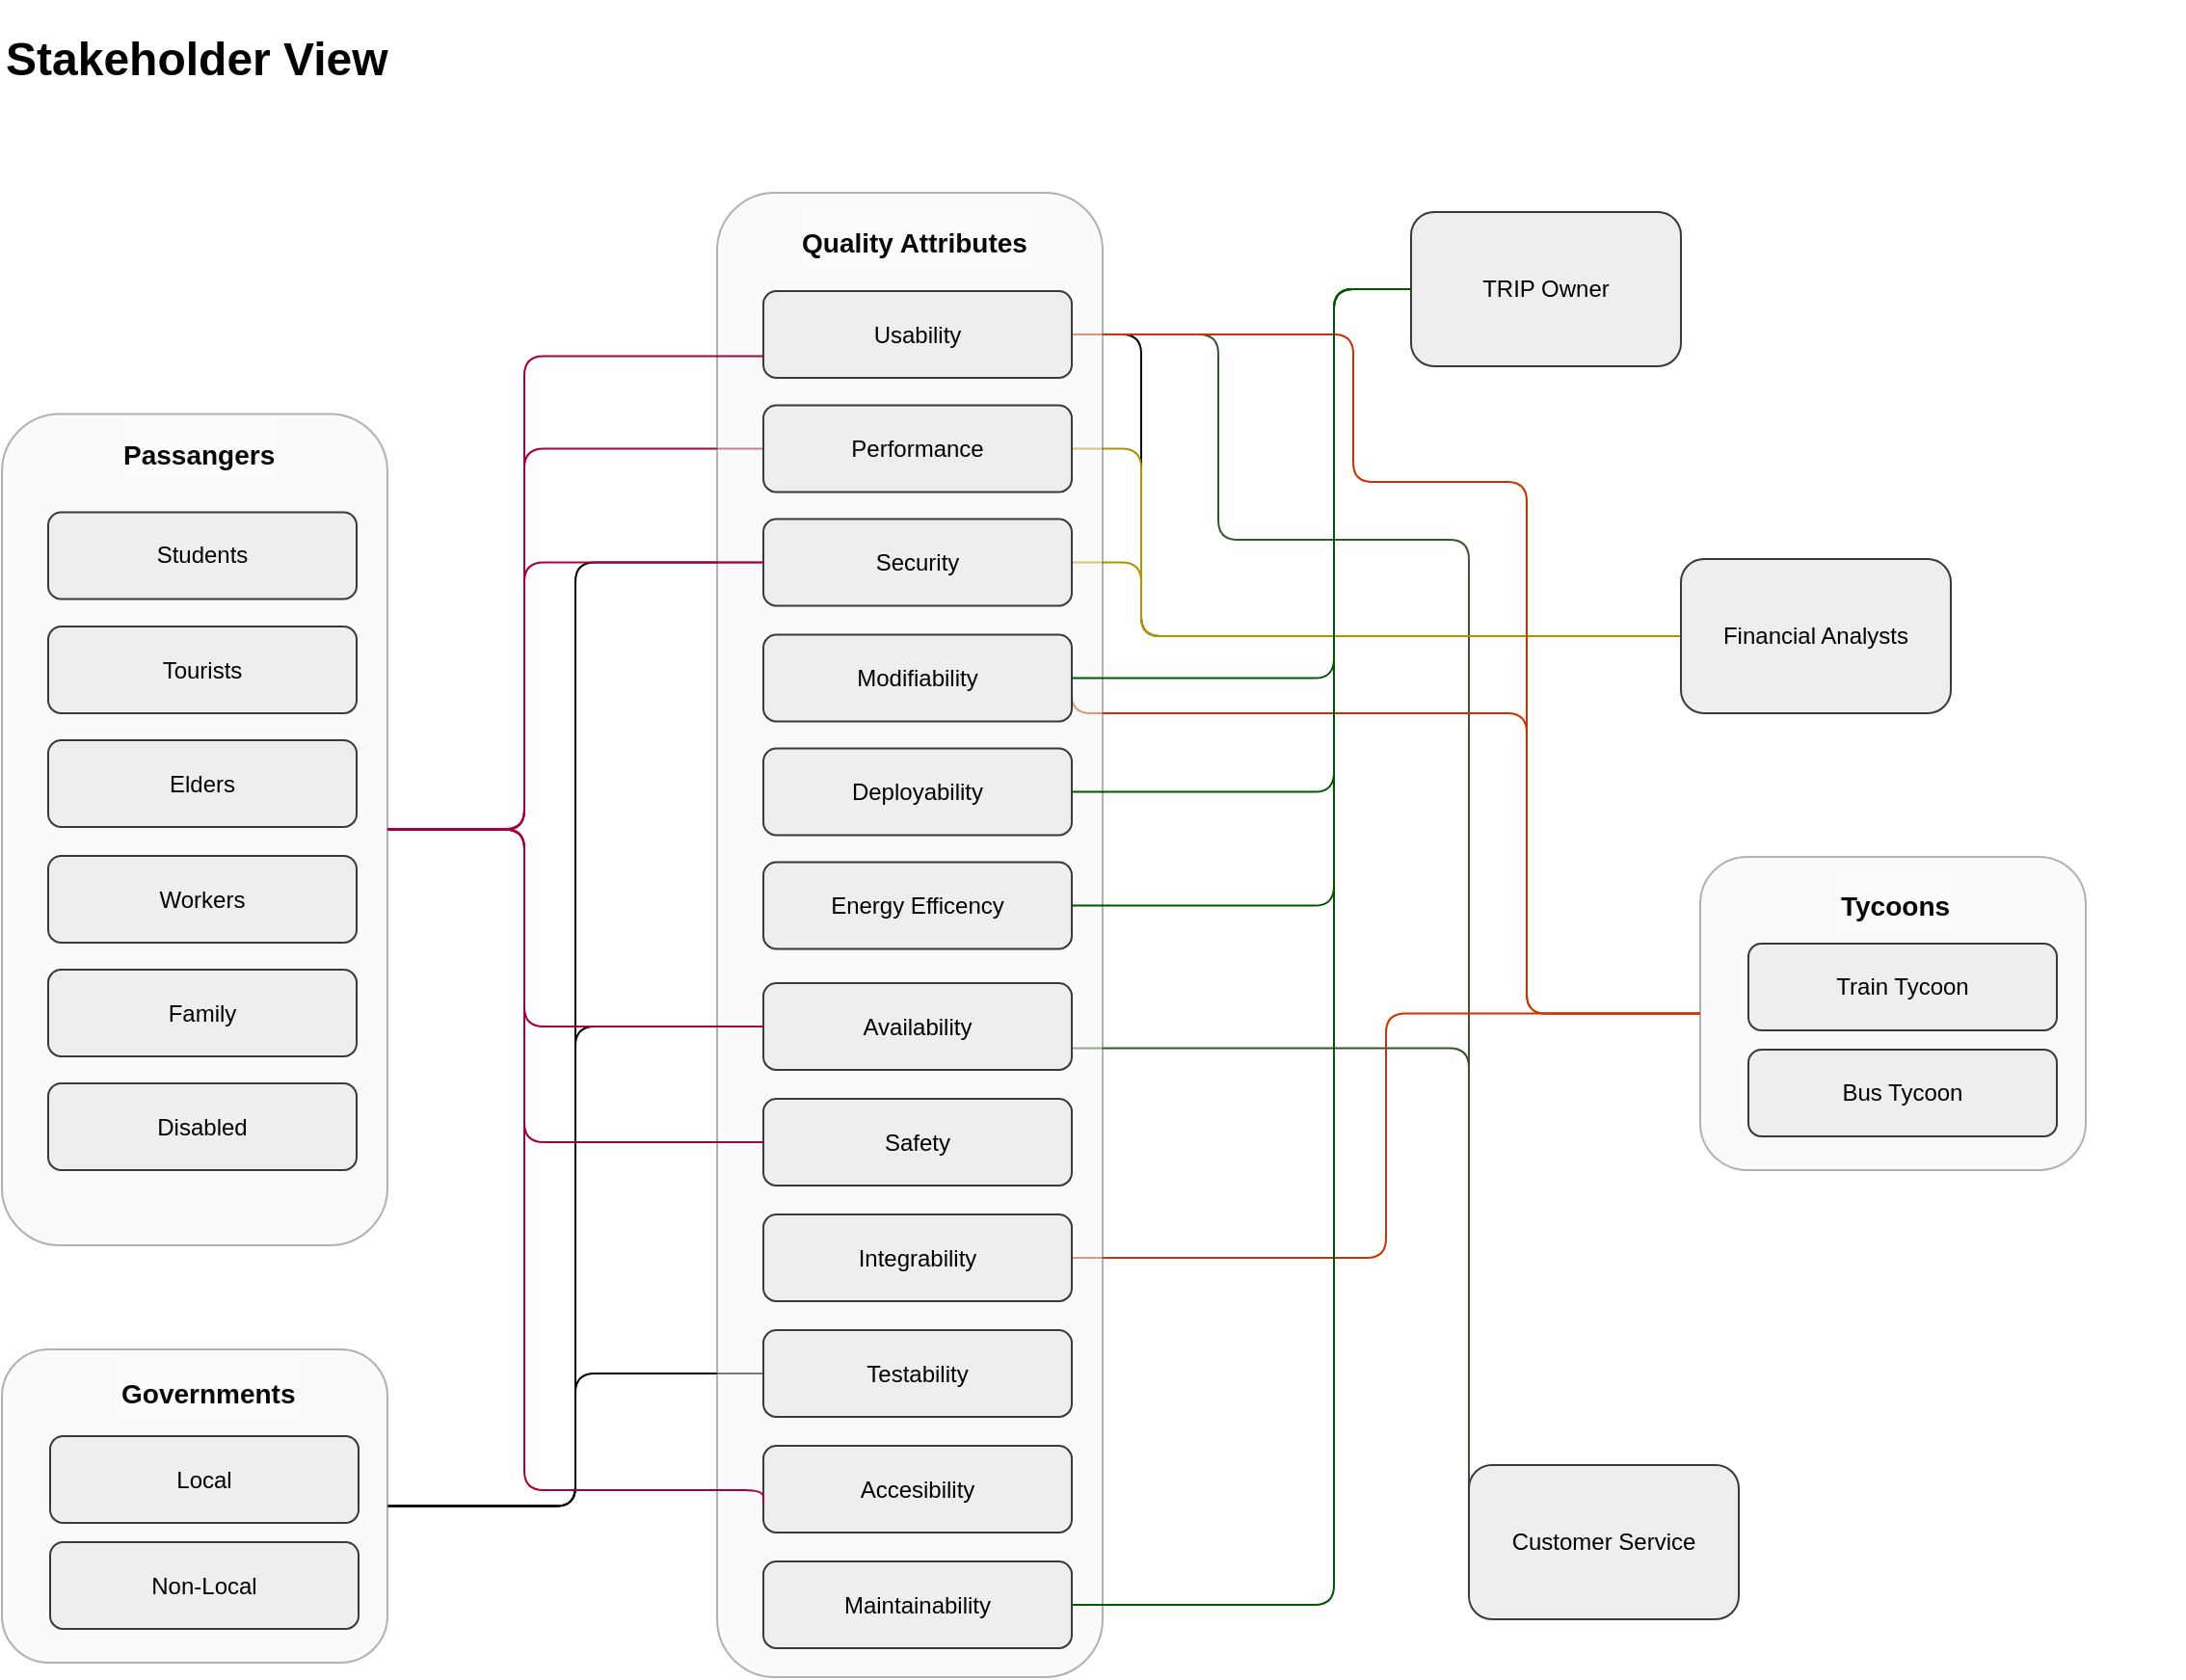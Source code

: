 <mxfile>
    <diagram id="WAPi4k_sqjxxMD7cqRkw" name="Page-1">
        <mxGraphModel dx="1738" dy="2442" grid="1" gridSize="10" guides="1" tooltips="1" connect="1" arrows="1" fold="1" page="1" pageScale="1" pageWidth="850" pageHeight="1100" math="0" shadow="0">
            <root>
                <mxCell id="0"/>
                <mxCell id="1" parent="0"/>
                <mxCell id="299" style="edgeStyle=orthogonalEdgeStyle;rounded=1;sketch=0;hachureGap=4;jiggle=2;curveFitting=1;html=1;exitX=1;exitY=0.5;exitDx=0;exitDy=0;entryX=0;entryY=0.5;entryDx=0;entryDy=0;fontFamily=Architects Daughter;fontSource=https%3A%2F%2Ffonts.googleapis.com%2Fcss%3Ffamily%3DArchitects%2BDaughter;fontSize=16;startArrow=none;startFill=0;endArrow=none;endFill=0;" parent="1" source="197" target="270" edge="1">
                    <mxGeometry relative="1" as="geometry"/>
                </mxCell>
                <mxCell id="300" style="edgeStyle=orthogonalEdgeStyle;rounded=1;sketch=0;hachureGap=4;jiggle=2;curveFitting=1;html=1;exitX=1;exitY=0.5;exitDx=0;exitDy=0;entryX=0;entryY=0.5;entryDx=0;entryDy=0;fontFamily=Architects Daughter;fontSource=https%3A%2F%2Ffonts.googleapis.com%2Fcss%3Ffamily%3DArchitects%2BDaughter;fontSize=16;startArrow=none;startFill=0;endArrow=none;endFill=0;" parent="1" source="197" target="278" edge="1">
                    <mxGeometry relative="1" as="geometry"/>
                </mxCell>
                <mxCell id="301" style="edgeStyle=orthogonalEdgeStyle;rounded=1;sketch=0;hachureGap=4;jiggle=2;curveFitting=1;html=1;exitX=1;exitY=0.5;exitDx=0;exitDy=0;entryX=0;entryY=0.5;entryDx=0;entryDy=0;fontFamily=Architects Daughter;fontSource=https%3A%2F%2Ffonts.googleapis.com%2Fcss%3Ffamily%3DArchitects%2BDaughter;fontSize=16;startArrow=none;startFill=0;endArrow=none;endFill=0;" parent="1" source="197" target="275" edge="1">
                    <mxGeometry relative="1" as="geometry"/>
                </mxCell>
                <mxCell id="197" value="" style="whiteSpace=wrap;html=1;shadow=0;glass=0;sketch=0;opacity=50;fillColor=#f5f5f5;strokeColor=#666666;fontColor=#333333;rounded=1;" parent="1" vertex="1">
                    <mxGeometry x="70" y="-376" width="200" height="162.5" as="geometry"/>
                </mxCell>
                <mxCell id="198" value="Local" style="rounded=1;whiteSpace=wrap;html=1;fillColor=#eeeeee;strokeColor=#36393d;" parent="1" vertex="1">
                    <mxGeometry x="95" y="-331" width="160" height="45" as="geometry"/>
                </mxCell>
                <mxCell id="199" value="Non-Local" style="rounded=1;whiteSpace=wrap;html=1;fillColor=#eeeeee;strokeColor=#36393d;" parent="1" vertex="1">
                    <mxGeometry x="95" y="-276" width="160" height="45" as="geometry"/>
                </mxCell>
                <mxCell id="200" value="&lt;h1 style=&quot;border-color: var(--border-color); color: rgb(0, 0, 0); font-family: Helvetica; font-style: normal; font-variant-ligatures: normal; font-variant-caps: normal; letter-spacing: normal; orphans: 2; text-align: center; text-indent: 0px; text-transform: none; widows: 2; word-spacing: 0px; -webkit-text-stroke-width: 0px; background-color: rgb(251, 251, 251); text-decoration-thickness: initial; text-decoration-style: initial; text-decoration-color: initial;&quot;&gt;&lt;b style=&quot;border-color: var(--border-color);&quot;&gt;&lt;font style=&quot;border-color: var(--border-color); font-size: 14px;&quot; color=&quot;#080808&quot;&gt;Governments&lt;/font&gt;&lt;/b&gt;&lt;/h1&gt;" style="text;whiteSpace=wrap;html=1;fontColor=#000000;rounded=1;" parent="1" vertex="1">
                    <mxGeometry x="130" y="-393.5" width="180" height="55" as="geometry"/>
                </mxCell>
                <mxCell id="222" value="&lt;h1&gt;Stakeholder View&lt;/h1&gt;" style="text;strokeColor=none;align=left;fillColor=none;html=1;verticalAlign=middle;whiteSpace=wrap;rounded=1;" parent="1" vertex="1">
                    <mxGeometry x="70" y="-1060" width="670" height="30" as="geometry"/>
                </mxCell>
                <mxCell id="226" value="TRIP Owner" style="rounded=1;whiteSpace=wrap;html=1;fillColor=#eeeeee;strokeColor=#36393d;" parent="1" vertex="1">
                    <mxGeometry x="801" y="-966" width="140" height="80" as="geometry"/>
                </mxCell>
                <mxCell id="303" style="edgeStyle=orthogonalEdgeStyle;rounded=1;sketch=0;hachureGap=4;jiggle=2;curveFitting=1;html=1;exitX=0;exitY=0.5;exitDx=0;exitDy=0;entryX=1;entryY=0.75;entryDx=0;entryDy=0;fontFamily=Architects Daughter;fontSource=https%3A%2F%2Ffonts.googleapis.com%2Fcss%3Ffamily%3DArchitects%2BDaughter;fontSize=16;startArrow=none;startFill=0;endArrow=none;endFill=0;fillColor=#6d8764;strokeColor=#3A5431;" parent="1" source="230" target="275" edge="1">
                    <mxGeometry relative="1" as="geometry">
                        <Array as="points">
                            <mxPoint x="831" y="-406"/>
                            <mxPoint x="831" y="-532"/>
                        </Array>
                    </mxGeometry>
                </mxCell>
                <mxCell id="304" style="edgeStyle=orthogonalEdgeStyle;rounded=1;sketch=0;hachureGap=4;jiggle=2;curveFitting=1;html=1;exitX=0;exitY=0.5;exitDx=0;exitDy=0;entryX=1;entryY=0.5;entryDx=0;entryDy=0;fontFamily=Architects Daughter;fontSource=https%3A%2F%2Ffonts.googleapis.com%2Fcss%3Ffamily%3DArchitects%2BDaughter;fontSize=16;startArrow=none;startFill=0;endArrow=none;endFill=0;strokeColor=#3A5431;fillColor=#6d8764;" parent="1" source="230" target="268" edge="1">
                    <mxGeometry relative="1" as="geometry">
                        <Array as="points">
                            <mxPoint x="831" y="-406"/>
                            <mxPoint x="831" y="-796"/>
                            <mxPoint x="701" y="-796"/>
                            <mxPoint x="701" y="-902"/>
                        </Array>
                    </mxGeometry>
                </mxCell>
                <mxCell id="230" value="Customer Service" style="rounded=1;whiteSpace=wrap;html=1;fillColor=#eeeeee;strokeColor=#36393d;" parent="1" vertex="1">
                    <mxGeometry x="831" y="-316" width="140" height="80" as="geometry"/>
                </mxCell>
                <mxCell id="305" style="edgeStyle=orthogonalEdgeStyle;rounded=1;sketch=0;hachureGap=4;jiggle=2;curveFitting=1;html=1;exitX=0;exitY=0.5;exitDx=0;exitDy=0;entryX=1;entryY=0.5;entryDx=0;entryDy=0;fontFamily=Architects Daughter;fontSource=https%3A%2F%2Ffonts.googleapis.com%2Fcss%3Ffamily%3DArchitects%2BDaughter;fontSize=16;startArrow=none;startFill=0;endArrow=none;endFill=0;" parent="1" source="231" target="268" edge="1">
                    <mxGeometry relative="1" as="geometry">
                        <Array as="points">
                            <mxPoint x="661" y="-746"/>
                            <mxPoint x="661" y="-902"/>
                        </Array>
                    </mxGeometry>
                </mxCell>
                <mxCell id="306" style="edgeStyle=orthogonalEdgeStyle;rounded=1;sketch=0;hachureGap=4;jiggle=2;curveFitting=1;html=1;exitX=0;exitY=0.5;exitDx=0;exitDy=0;entryX=1;entryY=0.5;entryDx=0;entryDy=0;fontFamily=Architects Daughter;fontSource=https%3A%2F%2Ffonts.googleapis.com%2Fcss%3Ffamily%3DArchitects%2BDaughter;fontSize=16;startArrow=none;startFill=0;endArrow=none;endFill=0;fillColor=#e3c800;strokeColor=#B09500;" parent="1" source="231" target="270" edge="1">
                    <mxGeometry relative="1" as="geometry">
                        <Array as="points">
                            <mxPoint x="661" y="-746"/>
                            <mxPoint x="661" y="-784"/>
                        </Array>
                    </mxGeometry>
                </mxCell>
                <mxCell id="307" style="edgeStyle=orthogonalEdgeStyle;rounded=1;sketch=0;hachureGap=4;jiggle=2;curveFitting=1;html=1;exitX=0;exitY=0.5;exitDx=0;exitDy=0;entryX=1;entryY=0.5;entryDx=0;entryDy=0;fontFamily=Architects Daughter;fontSource=https%3A%2F%2Ffonts.googleapis.com%2Fcss%3Ffamily%3DArchitects%2BDaughter;fontSize=16;startArrow=none;startFill=0;endArrow=none;endFill=0;fillColor=#e3c800;strokeColor=#B09500;" parent="1" source="231" target="269" edge="1">
                    <mxGeometry relative="1" as="geometry">
                        <Array as="points">
                            <mxPoint x="661" y="-746"/>
                            <mxPoint x="661" y="-843"/>
                        </Array>
                    </mxGeometry>
                </mxCell>
                <mxCell id="231" value="Financial Analysts" style="rounded=1;whiteSpace=wrap;html=1;fillColor=#eeeeee;strokeColor=#36393d;" parent="1" vertex="1">
                    <mxGeometry x="941" y="-786" width="140" height="80" as="geometry"/>
                </mxCell>
                <mxCell id="302" style="edgeStyle=orthogonalEdgeStyle;rounded=1;sketch=0;hachureGap=4;jiggle=2;curveFitting=1;html=1;exitX=1;exitY=0.5;exitDx=0;exitDy=0;entryX=0;entryY=0.5;entryDx=0;entryDy=0;fontFamily=Helvetica;fontSource=https%3A%2F%2Ffonts.googleapis.com%2Fcss%3Ffamily%3DArchitects%2BDaughter;fontSize=11;startArrow=none;startFill=0;endArrow=none;endFill=0;strokeColor=#A50040;fillColor=#d80073;" parent="1" source="234" target="269" edge="1">
                    <mxGeometry relative="1" as="geometry">
                        <Array as="points">
                            <mxPoint x="341" y="-646"/>
                            <mxPoint x="341" y="-843"/>
                        </Array>
                    </mxGeometry>
                </mxCell>
                <mxCell id="234" value="" style="whiteSpace=wrap;html=1;shadow=0;glass=0;sketch=0;opacity=50;fillColor=#f5f5f5;strokeColor=#666666;fontColor=#333333;rounded=1;" parent="1" vertex="1">
                    <mxGeometry x="70" y="-861.25" width="200" height="431.25" as="geometry"/>
                </mxCell>
                <mxCell id="235" value="Students" style="rounded=1;whiteSpace=wrap;html=1;fillColor=#eeeeee;strokeColor=#36393d;" parent="1" vertex="1">
                    <mxGeometry x="94" y="-810.25" width="160" height="45" as="geometry"/>
                </mxCell>
                <mxCell id="236" value="Tourists" style="rounded=1;whiteSpace=wrap;html=1;fillColor=#eeeeee;strokeColor=#36393d;" parent="1" vertex="1">
                    <mxGeometry x="94" y="-751" width="160" height="45" as="geometry"/>
                </mxCell>
                <mxCell id="237" value="&lt;h1 style=&quot;border-color: var(--border-color); color: rgb(0, 0, 0); font-family: Helvetica; font-style: normal; font-variant-ligatures: normal; font-variant-caps: normal; letter-spacing: normal; orphans: 2; text-align: center; text-indent: 0px; text-transform: none; widows: 2; word-spacing: 0px; -webkit-text-stroke-width: 0px; background-color: rgb(251, 251, 251); text-decoration-thickness: initial; text-decoration-style: initial; text-decoration-color: initial;&quot;&gt;&lt;b style=&quot;border-color: var(--border-color);&quot;&gt;&lt;font style=&quot;border-color: var(--border-color); font-size: 14px;&quot; color=&quot;#080808&quot;&gt;Passangers&lt;/font&gt;&lt;/b&gt;&lt;/h1&gt;" style="text;whiteSpace=wrap;html=1;fontColor=#000000;rounded=1;" parent="1" vertex="1">
                    <mxGeometry x="131" y="-880" width="180" height="55" as="geometry"/>
                </mxCell>
                <mxCell id="294" style="edgeStyle=orthogonalEdgeStyle;rounded=1;hachureGap=4;html=1;exitX=0;exitY=0.5;exitDx=0;exitDy=0;entryX=1;entryY=0.5;entryDx=0;entryDy=0;fontFamily=Helvetica;fontSource=https%3A%2F%2Ffonts.googleapis.com%2Fcss%3Ffamily%3DArchitects%2BDaughter;fontSize=11;startArrow=none;startFill=0;endArrow=none;endFill=0;strokeColor=#C73500;fillColor=#fa6800;" parent="1" source="238" target="268" edge="1">
                    <mxGeometry relative="1" as="geometry">
                        <Array as="points">
                            <mxPoint x="861" y="-550"/>
                            <mxPoint x="861" y="-826"/>
                            <mxPoint x="771" y="-826"/>
                            <mxPoint x="771" y="-902"/>
                        </Array>
                    </mxGeometry>
                </mxCell>
                <mxCell id="296" style="edgeStyle=orthogonalEdgeStyle;rounded=1;sketch=0;hachureGap=4;jiggle=2;curveFitting=1;html=1;exitX=0;exitY=0.5;exitDx=0;exitDy=0;entryX=1;entryY=0.5;entryDx=0;entryDy=0;fontFamily=Helvetica;fontSource=https%3A%2F%2Ffonts.googleapis.com%2Fcss%3Ffamily%3DArchitects%2BDaughter;fontSize=11;startArrow=none;startFill=0;endArrow=none;endFill=0;strokeColor=#C73500;fillColor=#fa6800;" parent="1" source="238" target="277" edge="1">
                    <mxGeometry relative="1" as="geometry"/>
                </mxCell>
                <mxCell id="297" style="edgeStyle=orthogonalEdgeStyle;rounded=1;sketch=0;hachureGap=4;jiggle=2;curveFitting=1;html=1;exitX=0;exitY=0.5;exitDx=0;exitDy=0;entryX=1;entryY=0.5;entryDx=0;entryDy=0;fontFamily=Helvetica;fontSource=https%3A%2F%2Ffonts.googleapis.com%2Fcss%3Ffamily%3DArchitects%2BDaughter;fontSize=11;startArrow=none;startFill=0;endArrow=none;endFill=0;strokeColor=#C73500;fillColor=#fa6800;" parent="1" source="238" target="271" edge="1">
                    <mxGeometry relative="1" as="geometry">
                        <Array as="points">
                            <mxPoint x="861" y="-550"/>
                            <mxPoint x="861" y="-706"/>
                            <mxPoint x="625" y="-706"/>
                        </Array>
                    </mxGeometry>
                </mxCell>
                <mxCell id="238" value="" style="whiteSpace=wrap;html=1;shadow=0;glass=0;sketch=0;opacity=50;fillColor=#f5f5f5;strokeColor=#666666;fontColor=#333333;rounded=1;" parent="1" vertex="1">
                    <mxGeometry x="951" y="-631.5" width="200" height="162.5" as="geometry"/>
                </mxCell>
                <mxCell id="239" value="Train Tycoon" style="rounded=1;whiteSpace=wrap;html=1;fillColor=#eeeeee;strokeColor=#36393d;" parent="1" vertex="1">
                    <mxGeometry x="976" y="-586.5" width="160" height="45" as="geometry"/>
                </mxCell>
                <mxCell id="240" value="Bus Tycoon" style="rounded=1;whiteSpace=wrap;html=1;fillColor=#eeeeee;strokeColor=#36393d;" parent="1" vertex="1">
                    <mxGeometry x="976" y="-531.5" width="160" height="45" as="geometry"/>
                </mxCell>
                <mxCell id="241" value="&lt;h1 style=&quot;border-color: var(--border-color); color: rgb(0, 0, 0); font-family: Helvetica; font-style: normal; font-variant-ligatures: normal; font-variant-caps: normal; letter-spacing: normal; orphans: 2; text-align: center; text-indent: 0px; text-transform: none; widows: 2; word-spacing: 0px; -webkit-text-stroke-width: 0px; background-color: rgb(251, 251, 251); text-decoration-thickness: initial; text-decoration-style: initial; text-decoration-color: initial;&quot;&gt;&lt;b style=&quot;border-color: var(--border-color);&quot;&gt;&lt;font style=&quot;border-color: var(--border-color); font-size: 14px;&quot; color=&quot;#080808&quot;&gt;Tycoons&lt;/font&gt;&lt;/b&gt;&lt;/h1&gt;" style="text;whiteSpace=wrap;html=1;fontColor=#000000;rounded=1;" parent="1" vertex="1">
                    <mxGeometry x="1022" y="-646" width="180" height="55" as="geometry"/>
                </mxCell>
                <mxCell id="242" value="Elders" style="rounded=1;whiteSpace=wrap;html=1;fillColor=#eeeeee;strokeColor=#36393d;" parent="1" vertex="1">
                    <mxGeometry x="94" y="-692" width="160" height="45" as="geometry"/>
                </mxCell>
                <mxCell id="243" value="Workers" style="rounded=1;whiteSpace=wrap;html=1;fillColor=#eeeeee;strokeColor=#36393d;" parent="1" vertex="1">
                    <mxGeometry x="94" y="-632" width="160" height="45" as="geometry"/>
                </mxCell>
                <mxCell id="244" value="Family" style="rounded=1;whiteSpace=wrap;html=1;fillColor=#eeeeee;strokeColor=#36393d;" parent="1" vertex="1">
                    <mxGeometry x="94" y="-573" width="160" height="45" as="geometry"/>
                </mxCell>
                <mxCell id="245" value="Disabled" style="rounded=1;whiteSpace=wrap;html=1;fillColor=#eeeeee;strokeColor=#36393d;" parent="1" vertex="1">
                    <mxGeometry x="94" y="-514" width="160" height="45" as="geometry"/>
                </mxCell>
                <mxCell id="267" value="" style="whiteSpace=wrap;html=1;shadow=0;glass=0;sketch=0;opacity=50;fillColor=#f5f5f5;strokeColor=#666666;fontColor=#333333;rounded=1;" parent="1" vertex="1">
                    <mxGeometry x="441" y="-976" width="200" height="770" as="geometry"/>
                </mxCell>
                <mxCell id="268" value="Usability" style="rounded=1;whiteSpace=wrap;html=1;fillColor=#eeeeee;strokeColor=#36393d;" parent="1" vertex="1">
                    <mxGeometry x="465" y="-925" width="160" height="45" as="geometry"/>
                </mxCell>
                <mxCell id="269" value="Performance" style="rounded=1;whiteSpace=wrap;html=1;fillColor=#eeeeee;strokeColor=#36393d;" parent="1" vertex="1">
                    <mxGeometry x="465" y="-865.75" width="160" height="45" as="geometry"/>
                </mxCell>
                <mxCell id="270" value="Security" style="rounded=1;whiteSpace=wrap;html=1;fillColor=#eeeeee;strokeColor=#36393d;" parent="1" vertex="1">
                    <mxGeometry x="465" y="-806.75" width="160" height="45" as="geometry"/>
                </mxCell>
                <mxCell id="271" value="Modifiability" style="rounded=1;whiteSpace=wrap;html=1;fillColor=#eeeeee;strokeColor=#36393d;" parent="1" vertex="1">
                    <mxGeometry x="465" y="-746.75" width="160" height="45" as="geometry"/>
                </mxCell>
                <mxCell id="272" value="Deployability" style="rounded=1;whiteSpace=wrap;html=1;fillColor=#eeeeee;strokeColor=#36393d;" parent="1" vertex="1">
                    <mxGeometry x="465" y="-687.75" width="160" height="45" as="geometry"/>
                </mxCell>
                <mxCell id="273" value="Energy Efficency" style="rounded=1;whiteSpace=wrap;html=1;fillColor=#eeeeee;strokeColor=#36393d;" parent="1" vertex="1">
                    <mxGeometry x="465" y="-628.75" width="160" height="45" as="geometry"/>
                </mxCell>
                <mxCell id="274" value="&lt;h1 style=&quot;border-color: var(--border-color); color: rgb(0, 0, 0); font-family: Helvetica; font-style: normal; font-variant-ligatures: normal; font-variant-caps: normal; letter-spacing: normal; orphans: 2; text-align: center; text-indent: 0px; text-transform: none; widows: 2; word-spacing: 0px; -webkit-text-stroke-width: 0px; background-color: rgb(251, 251, 251); text-decoration-thickness: initial; text-decoration-style: initial; text-decoration-color: initial;&quot;&gt;&lt;b style=&quot;border-color: var(--border-color);&quot;&gt;&lt;font style=&quot;border-color: var(--border-color); font-size: 14px;&quot; color=&quot;#080808&quot;&gt;Quality Attributes&lt;/font&gt;&lt;/b&gt;&lt;/h1&gt;&lt;div&gt;&lt;b style=&quot;border-color: var(--border-color);&quot;&gt;&lt;font style=&quot;border-color: var(--border-color); font-size: 14px;&quot; color=&quot;#080808&quot;&gt;&lt;br&gt;&lt;/font&gt;&lt;/b&gt;&lt;/div&gt;" style="text;whiteSpace=wrap;html=1;fontColor=#000000;rounded=1;" parent="1" vertex="1">
                    <mxGeometry x="483" y="-990" width="180" height="55" as="geometry"/>
                </mxCell>
                <mxCell id="275" value="Availability" style="rounded=1;whiteSpace=wrap;html=1;fillColor=#eeeeee;strokeColor=#36393d;" parent="1" vertex="1">
                    <mxGeometry x="465" y="-566" width="160" height="45" as="geometry"/>
                </mxCell>
                <mxCell id="276" value="Safety" style="rounded=1;whiteSpace=wrap;html=1;fillColor=#eeeeee;strokeColor=#36393d;" parent="1" vertex="1">
                    <mxGeometry x="465" y="-506" width="160" height="45" as="geometry"/>
                </mxCell>
                <mxCell id="277" value="Integrability" style="rounded=1;whiteSpace=wrap;html=1;fillColor=#eeeeee;strokeColor=#36393d;" parent="1" vertex="1">
                    <mxGeometry x="465" y="-446" width="160" height="45" as="geometry"/>
                </mxCell>
                <mxCell id="278" value="Testability" style="rounded=1;whiteSpace=wrap;html=1;fillColor=#eeeeee;strokeColor=#36393d;" parent="1" vertex="1">
                    <mxGeometry x="465" y="-386" width="160" height="45" as="geometry"/>
                </mxCell>
                <mxCell id="279" value="Accesibility" style="rounded=1;whiteSpace=wrap;html=1;fillColor=#eeeeee;strokeColor=#36393d;" parent="1" vertex="1">
                    <mxGeometry x="465" y="-326" width="160" height="45" as="geometry"/>
                </mxCell>
                <mxCell id="282" value="" style="edgeStyle=orthogonalEdgeStyle;html=1;exitX=0;exitY=0.75;exitDx=0;exitDy=0;startArrow=none;startFill=0;endArrow=none;endFill=0;fillColor=#d80073;strokeColor=#A50040;" parent="1" source="268" edge="1">
                    <mxGeometry relative="1" as="geometry">
                        <mxPoint x="371" y="-935.0" as="sourcePoint"/>
                        <mxPoint x="271" y="-646" as="targetPoint"/>
                        <Array as="points">
                            <mxPoint x="341" y="-891"/>
                            <mxPoint x="341" y="-646"/>
                        </Array>
                    </mxGeometry>
                </mxCell>
                <mxCell id="283" value="" style="edgeStyle=orthogonalEdgeStyle;html=1;startArrow=none;startFill=0;endArrow=none;endFill=0;fillColor=#d80073;strokeColor=#A50040;entryX=1;entryY=0.5;entryDx=0;entryDy=0;" parent="1" target="234" edge="1">
                    <mxGeometry relative="1" as="geometry">
                        <mxPoint x="465" y="-296" as="sourcePoint"/>
                        <mxPoint x="271" y="-616" as="targetPoint"/>
                        <Array as="points">
                            <mxPoint x="465" y="-303"/>
                            <mxPoint x="341" y="-303"/>
                            <mxPoint x="341" y="-646"/>
                        </Array>
                    </mxGeometry>
                </mxCell>
                <mxCell id="285" value="" style="edgeStyle=orthogonalEdgeStyle;html=1;exitX=0;exitY=0.5;exitDx=0;exitDy=0;startArrow=none;startFill=0;endArrow=none;endFill=0;entryX=1;entryY=0.5;entryDx=0;entryDy=0;fillColor=#d80073;strokeColor=#A50040;" parent="1" source="270" target="234" edge="1">
                    <mxGeometry relative="1" as="geometry">
                        <mxPoint x="475" y="-839.57" as="sourcePoint"/>
                        <mxPoint x="371" y="-666" as="targetPoint"/>
                        <Array as="points">
                            <mxPoint x="341" y="-784"/>
                            <mxPoint x="341" y="-646"/>
                        </Array>
                    </mxGeometry>
                </mxCell>
                <mxCell id="286" value="" style="edgeStyle=orthogonalEdgeStyle;html=1;exitX=0;exitY=0.5;exitDx=0;exitDy=0;startArrow=none;startFill=0;endArrow=none;endFill=0;fillColor=#d80073;strokeColor=#A50040;" parent="1" source="276" edge="1">
                    <mxGeometry relative="1" as="geometry">
                        <mxPoint x="465" y="-642.75" as="sourcePoint"/>
                        <mxPoint x="270" y="-646" as="targetPoint"/>
                        <Array as="points">
                            <mxPoint x="341" y="-483"/>
                            <mxPoint x="341" y="-646"/>
                            <mxPoint x="270" y="-646"/>
                        </Array>
                    </mxGeometry>
                </mxCell>
                <mxCell id="288" value="" style="edgeStyle=orthogonalEdgeStyle;html=1;startArrow=none;startFill=0;endArrow=none;endFill=0;fillColor=#d80073;strokeColor=#A50040;exitX=0;exitY=0.5;exitDx=0;exitDy=0;entryX=1;entryY=0.5;entryDx=0;entryDy=0;" parent="1" source="275" target="234" edge="1">
                    <mxGeometry relative="1" as="geometry">
                        <mxPoint x="405" y="-409" as="sourcePoint"/>
                        <mxPoint x="321" y="-716" as="targetPoint"/>
                        <Array as="points">
                            <mxPoint x="341" y="-543"/>
                            <mxPoint x="341" y="-646"/>
                        </Array>
                    </mxGeometry>
                </mxCell>
                <mxCell id="289" value="" style="edgeStyle=orthogonalEdgeStyle;html=1;exitX=0;exitY=0.5;exitDx=0;exitDy=0;startArrow=none;startFill=0;endArrow=none;endFill=0;entryX=1;entryY=0.5;entryDx=0;entryDy=0;fillColor=#008a00;strokeColor=#005700;" parent="1" source="226" target="290" edge="1">
                    <mxGeometry relative="1" as="geometry">
                        <mxPoint x="836" y="-844.68" as="sourcePoint"/>
                        <mxPoint x="641" y="-706.055" as="targetPoint"/>
                        <Array as="points">
                            <mxPoint x="761" y="-926"/>
                            <mxPoint x="761" y="-243"/>
                        </Array>
                    </mxGeometry>
                </mxCell>
                <mxCell id="290" value="Maintainability" style="rounded=1;whiteSpace=wrap;html=1;fillColor=#eeeeee;strokeColor=#36393d;" parent="1" vertex="1">
                    <mxGeometry x="465" y="-266" width="160" height="45" as="geometry"/>
                </mxCell>
                <mxCell id="291" value="" style="edgeStyle=orthogonalEdgeStyle;html=1;exitX=0;exitY=0.5;exitDx=0;exitDy=0;startArrow=none;startFill=0;endArrow=none;endFill=0;entryX=1;entryY=0.5;entryDx=0;entryDy=0;fillColor=#008a00;strokeColor=#005700;" parent="1" source="226" target="273" edge="1">
                    <mxGeometry relative="1" as="geometry">
                        <mxPoint x="811" y="-916" as="sourcePoint"/>
                        <mxPoint x="635" y="-233.5" as="targetPoint"/>
                        <Array as="points">
                            <mxPoint x="761" y="-926"/>
                            <mxPoint x="761" y="-606"/>
                        </Array>
                    </mxGeometry>
                </mxCell>
                <mxCell id="292" value="" style="edgeStyle=orthogonalEdgeStyle;html=1;exitX=0;exitY=0.5;exitDx=0;exitDy=0;startArrow=none;startFill=0;endArrow=none;endFill=0;entryX=1;entryY=0.5;entryDx=0;entryDy=0;fillColor=#008a00;strokeColor=#005700;" parent="1" source="226" target="272" edge="1">
                    <mxGeometry relative="1" as="geometry">
                        <mxPoint x="911" y="-856" as="sourcePoint"/>
                        <mxPoint x="735" y="-173.5" as="targetPoint"/>
                        <Array as="points">
                            <mxPoint x="761" y="-926"/>
                            <mxPoint x="761" y="-665"/>
                        </Array>
                    </mxGeometry>
                </mxCell>
                <mxCell id="293" value="" style="edgeStyle=orthogonalEdgeStyle;html=1;exitX=0;exitY=0.5;exitDx=0;exitDy=0;startArrow=none;startFill=0;endArrow=none;endFill=0;entryX=1;entryY=0.5;entryDx=0;entryDy=0;fillColor=#008a00;strokeColor=#005700;hachureGap=4;fontSource=https%3A%2F%2Ffonts.googleapis.com%2Fcss%3Ffamily%3DArchitects%2BDaughter;" parent="1" source="226" target="271" edge="1">
                    <mxGeometry relative="1" as="geometry">
                        <mxPoint x="867" y="-891.79" as="sourcePoint"/>
                        <mxPoint x="691" y="-209.29" as="targetPoint"/>
                        <Array as="points">
                            <mxPoint x="761" y="-926"/>
                            <mxPoint x="761" y="-724"/>
                        </Array>
                    </mxGeometry>
                </mxCell>
            </root>
        </mxGraphModel>
    </diagram>
</mxfile>